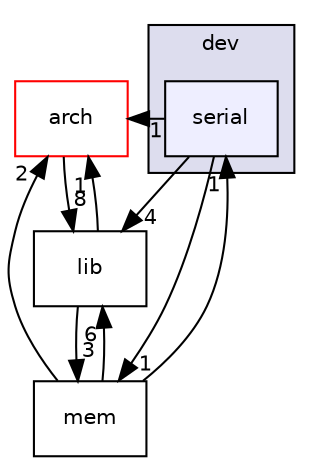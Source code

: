 digraph "serial" {
  compound=true
  node [ fontsize="10", fontname="Helvetica"];
  edge [ labelfontsize="10", labelfontname="Helvetica"];
  subgraph clusterdir_aa74cb49fdf9b71a4ed99e37b64b0c24 {
    graph [ bgcolor="#ddddee", pencolor="black", label="dev" fontname="Helvetica", fontsize="10", URL="dir_aa74cb49fdf9b71a4ed99e37b64b0c24.html"]
  dir_157ad9766d1c15e7ac476f2dcba3d4ca [shape=box, label="serial", style="filled", fillcolor="#eeeeff", pencolor="black", URL="dir_157ad9766d1c15e7ac476f2dcba3d4ca.html"];
  }
  dir_4a04b9aac4eefdd334a78e565f4616f2 [shape=box label="arch" fillcolor="white" style="filled" color="red" URL="dir_4a04b9aac4eefdd334a78e565f4616f2.html"];
  dir_c883bf649c7845365059c82cfcfc2919 [shape=box label="lib" URL="dir_c883bf649c7845365059c82cfcfc2919.html"];
  dir_539c600d05e734858cfd9a589845008d [shape=box label="mem" URL="dir_539c600d05e734858cfd9a589845008d.html"];
  dir_157ad9766d1c15e7ac476f2dcba3d4ca->dir_4a04b9aac4eefdd334a78e565f4616f2 [headlabel="1", labeldistance=1.5 headhref="dir_000012_000002.html"];
  dir_157ad9766d1c15e7ac476f2dcba3d4ca->dir_c883bf649c7845365059c82cfcfc2919 [headlabel="4", labeldistance=1.5 headhref="dir_000012_000005.html"];
  dir_157ad9766d1c15e7ac476f2dcba3d4ca->dir_539c600d05e734858cfd9a589845008d [headlabel="1", labeldistance=1.5 headhref="dir_000012_000011.html"];
  dir_4a04b9aac4eefdd334a78e565f4616f2->dir_c883bf649c7845365059c82cfcfc2919 [headlabel="8", labeldistance=1.5 headhref="dir_000002_000005.html"];
  dir_c883bf649c7845365059c82cfcfc2919->dir_4a04b9aac4eefdd334a78e565f4616f2 [headlabel="1", labeldistance=1.5 headhref="dir_000005_000002.html"];
  dir_c883bf649c7845365059c82cfcfc2919->dir_539c600d05e734858cfd9a589845008d [headlabel="3", labeldistance=1.5 headhref="dir_000005_000011.html"];
  dir_539c600d05e734858cfd9a589845008d->dir_157ad9766d1c15e7ac476f2dcba3d4ca [headlabel="1", labeldistance=1.5 headhref="dir_000011_000012.html"];
  dir_539c600d05e734858cfd9a589845008d->dir_4a04b9aac4eefdd334a78e565f4616f2 [headlabel="2", labeldistance=1.5 headhref="dir_000011_000002.html"];
  dir_539c600d05e734858cfd9a589845008d->dir_c883bf649c7845365059c82cfcfc2919 [headlabel="6", labeldistance=1.5 headhref="dir_000011_000005.html"];
}
